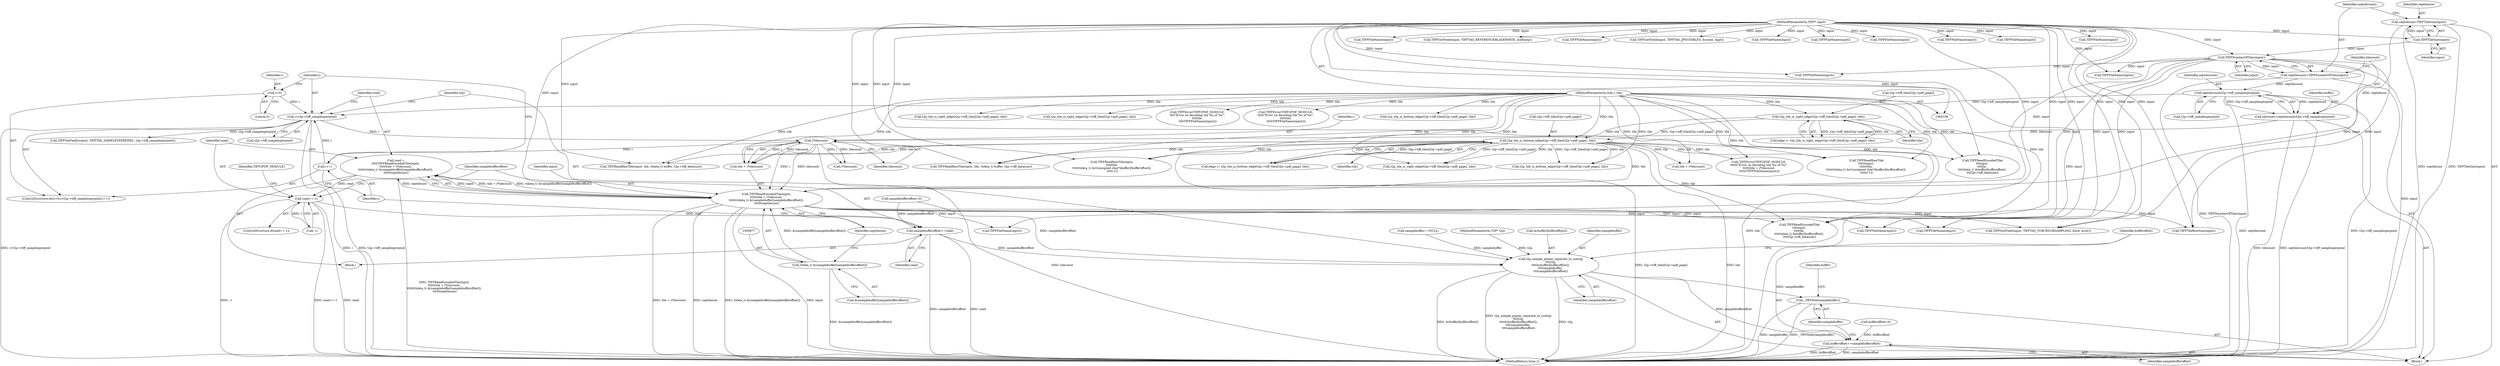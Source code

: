 digraph "0_libtiff_c7153361a4041260719b340f73f2f76@API" {
"1000867" [label="(Call,read = \n\t\t\t\t\tTIFFReadEncodedTile(input, \n\t\t\t\t\t\ttile + i*tilecount, \n\t\t\t\t\t\t(tdata_t) &(samplebuffer[samplebufferoffset]), \n\t\t\t\t\t\tseptilesize))"];
"1000869" [label="(Call,TIFFReadEncodedTile(input, \n\t\t\t\t\t\ttile + i*tilecount, \n\t\t\t\t\t\t(tdata_t) &(samplebuffer[samplebufferoffset]), \n\t\t\t\t\t\tseptilesize))"];
"1000783" [label="(Call,TIFFNumberOfTiles(input))"];
"1000779" [label="(Call,TIFFTileSize(input))"];
"1000110" [label="(MethodParameterIn,TIFF* input)"];
"1000185" [label="(Call,t2p_tile_is_bottom_edge(t2p->tiff_tiles[t2p->pdf_page], tile))"];
"1000174" [label="(Call,t2p_tile_is_right_edge(t2p->tiff_tiles[t2p->pdf_page], tile))"];
"1000112" [label="(MethodParameterIn,ttile_t tile)"];
"1000873" [label="(Call,i*tilecount)"];
"1000859" [label="(Call,i<t2p->tiff_samplesperpixel)"];
"1000856" [label="(Call,i=0)"];
"1000864" [label="(Call,i++)"];
"1000787" [label="(Call,septilecount/t2p->tiff_samplesperpixel)"];
"1000781" [label="(Call,septilecount=TIFFNumberOfTiles(input))"];
"1000785" [label="(Call,tilecount=septilecount/t2p->tiff_samplesperpixel)"];
"1000876" [label="(Call,(tdata_t) &(samplebuffer[samplebufferoffset]))"];
"1000777" [label="(Call,septilesize=TIFFTileSize(input))"];
"1000884" [label="(Call,read==-1)"];
"1000910" [label="(Call,samplebufferoffset+=read)"];
"1000913" [label="(Call,t2p_sample_planar_separate_to_contig(\n\t\t\t\tt2p,\n\t\t\t\t&(buffer[bufferoffset]),\n\t\t\t\tsamplebuffer, \n\t\t\t\tsamplebufferoffset))"];
"1000921" [label="(Call,bufferoffset+=samplebufferoffset)"];
"1000924" [label="(Call,_TIFFfree(samplebuffer))"];
"1000783" [label="(Call,TIFFNumberOfTiles(input))"];
"1000451" [label="(Call,t2p_tile_is_right_edge(t2p->tiff_tiles[t2p->pdf_page], tile))"];
"1000869" [label="(Call,TIFFReadEncodedTile(input, \n\t\t\t\t\t\ttile + i*tilecount, \n\t\t\t\t\t\t(tdata_t) &(samplebuffer[samplebufferoffset]), \n\t\t\t\t\t\tseptilesize))"];
"1001530" [label="(MethodReturn,tsize_t)"];
"1000782" [label="(Identifier,septilecount)"];
"1000870" [label="(Identifier,input)"];
"1000757" [label="(Call,TIFFFileName(input))"];
"1000952" [label="(Call,TIFFFileName(input))"];
"1000735" [label="(Call,TIFFReadEncodedTile(\n\t\t\tinput, \n\t\t\ttile, \n\t\t\t(tdata_t) &buffer[bufferoffset], \n\t\t\tt2p->tiff_datasize))"];
"1000897" [label="(Call,TIFFFileName(input))"];
"1000919" [label="(Identifier,samplebuffer)"];
"1000572" [label="(Call,TIFFFileName(input))"];
"1000912" [label="(Identifier,read)"];
"1000868" [label="(Identifier,read)"];
"1000784" [label="(Identifier,input)"];
"1001177" [label="(Call,TIFFSetField(output, TIFFTAG_SAMPLESPERPIXEL, t2p->tiff_samplesperpixel))"];
"1001185" [label="(Call,t2p_tile_is_right_edge(t2p->tiff_tiles[t2p->pdf_page], tile))"];
"1000776" [label="(Block,)"];
"1000867" [label="(Call,read = \n\t\t\t\t\tTIFFReadEncodedTile(input, \n\t\t\t\t\t\ttile + i*tilecount, \n\t\t\t\t\t\t(tdata_t) &(samplebuffer[samplebufferoffset]), \n\t\t\t\t\t\tseptilesize))"];
"1000861" [label="(Call,t2p->tiff_samplesperpixel)"];
"1000831" [label="(Call,samplebuffer==NULL)"];
"1000885" [label="(Identifier,read)"];
"1000876" [label="(Call,(tdata_t) &(samplebuffer[samplebufferoffset]))"];
"1000883" [label="(ControlStructure,if(read==-1))"];
"1000864" [label="(Call,i++)"];
"1000127" [label="(Call,bufferoffset=0)"];
"1000922" [label="(Identifier,bufferoffset)"];
"1000843" [label="(Call,TIFFFileName(input))"];
"1000852" [label="(Call,samplebufferoffset=0)"];
"1000186" [label="(Call,t2p->tiff_tiles[t2p->pdf_page])"];
"1001353" [label="(Call,TIFFGetField(input, TIFFTAG_REFERENCEBLACKWHITE, &xfloatp))"];
"1000913" [label="(Call,t2p_sample_planar_separate_to_contig(\n\t\t\t\tt2p,\n\t\t\t\t&(buffer[bufferoffset]),\n\t\t\t\tsamplebuffer, \n\t\t\t\tsamplebufferoffset))"];
"1000753" [label="(Call,TIFFError(TIFF2PDF_MODULE, \n\t\t\t\t\"Error on decoding tile %u of %s\", \n\t\t\t\ttile, \n\t\t\t\tTIFFFileName(input)))"];
"1000182" [label="(Identifier,tile)"];
"1000920" [label="(Identifier,samplebufferoffset)"];
"1000779" [label="(Call,TIFFTileSize(input))"];
"1000890" [label="(Identifier,TIFF2PDF_MODULE)"];
"1000871" [label="(Call,tile + i*tilecount)"];
"1000786" [label="(Identifier,tilecount)"];
"1000175" [label="(Call,t2p->tiff_tiles[t2p->pdf_page])"];
"1000295" [label="(Call,TIFFFileName(input))"];
"1000408" [label="(Call,t2p_tile_is_bottom_edge(t2p->tiff_tiles[t2p->pdf_page], tile))"];
"1001121" [label="(Call,t2p_tile_is_right_edge(t2p->tiff_tiles[t2p->pdf_page], tile))"];
"1000981" [label="(Call,TIFFError(TIFF2PDF_MODULE, \n\t\t\t\t\t\"Error on decoding tile %u of %s\", \n\t\t\t\t\ttile, \n\t\t\t\t\tTIFFFileName(input)))"];
"1000785" [label="(Call,tilecount=septilecount/t2p->tiff_samplesperpixel)"];
"1000856" [label="(Call,i=0)"];
"1000778" [label="(Identifier,septilesize)"];
"1000304" [label="(Call,TIFFReadRawTile(input, tile, (tdata_t) buffer, t2p->tiff_datasize))"];
"1000866" [label="(Block,)"];
"1000928" [label="(Identifier,buffer)"];
"1001224" [label="(Call,t2p_tile_is_bottom_edge(t2p->tiff_tiles[t2p->pdf_page], tile))"];
"1000781" [label="(Call,septilecount=TIFFNumberOfTiles(input))"];
"1000789" [label="(Call,t2p->tiff_samplesperpixel)"];
"1000583" [label="(Call,TIFFGetField(input, TIFFTAG_JPEGTABLES, &count, &jpt))"];
"1000914" [label="(Identifier,t2p)"];
"1000858" [label="(Literal,0)"];
"1000174" [label="(Call,t2p_tile_is_right_edge(t2p->tiff_tiles[t2p->pdf_page], tile))"];
"1000780" [label="(Identifier,input)"];
"1000925" [label="(Identifier,samplebuffer)"];
"1000777" [label="(Call,septilesize=TIFFTileSize(input))"];
"1000860" [label="(Identifier,i)"];
"1000884" [label="(Call,read==-1)"];
"1000110" [label="(MethodParameterIn,TIFF* input)"];
"1000788" [label="(Identifier,septilecount)"];
"1000911" [label="(Identifier,samplebufferoffset)"];
"1000923" [label="(Identifier,samplebufferoffset)"];
"1000385" [label="(Call,TIFFFileName(input))"];
"1000223" [label="(Call,TIFFFileName(input))"];
"1000232" [label="(Call,TIFFReadRawTile(input, tile, (tdata_t) buffer, t2p->tiff_datasize))"];
"1000878" [label="(Call,&(samplebuffer[samplebufferoffset]))"];
"1000985" [label="(Call,TIFFFileName(input))"];
"1000859" [label="(Call,i<t2p->tiff_samplesperpixel)"];
"1000892" [label="(Call,tile + i*tilecount)"];
"1000109" [label="(MethodParameterIn,T2P* t2p)"];
"1000874" [label="(Identifier,i)"];
"1000873" [label="(Call,i*tilecount)"];
"1000112" [label="(MethodParameterIn,ttile_t tile)"];
"1000865" [label="(Identifier,i)"];
"1000787" [label="(Call,septilecount/t2p->tiff_samplesperpixel)"];
"1000924" [label="(Call,_TIFFfree(samplebuffer))"];
"1000500" [label="(Call,TIFFReadRawTile(input, \n\t\t\t\t\ttile, \n\t\t\t\t\t(tdata_t) &(((unsigned char*)buffer)[bufferoffset]), \n\t\t\t\t\t-1))"];
"1000855" [label="(ControlStructure,for(i=0;i<t2p->tiff_samplesperpixel;i++))"];
"1000886" [label="(Call,-1)"];
"1000921" [label="(Call,bufferoffset+=samplebufferoffset)"];
"1001074" [label="(Call,TIFFFileName(input))"];
"1001328" [label="(Call,TIFFGetField(input, TIFFTAG_YCBCRSUBSAMPLING, &hor, &ver))"];
"1001134" [label="(Call,TIFFTileRowSize(input))"];
"1000894" [label="(Call,i*tilecount)"];
"1000857" [label="(Identifier,i)"];
"1000882" [label="(Identifier,septilesize)"];
"1000355" [label="(Call,TIFFFileName(input))"];
"1000183" [label="(Call,edge |= t2p_tile_is_bottom_edge(t2p->tiff_tiles[t2p->pdf_page], tile))"];
"1000793" [label="(Identifier,buffer)"];
"1000889" [label="(Call,TIFFError(TIFF2PDF_MODULE, \n\t\t\t\t\t\t\"Error on decoding tile %u of %s\", \n\t\t\t\t\t\ttile + i*tilecount, \n\t\t\t\t\t\tTIFFFileName(input)))"];
"1000875" [label="(Identifier,tilecount)"];
"1000185" [label="(Call,t2p_tile_is_bottom_edge(t2p->tiff_tiles[t2p->pdf_page], tile))"];
"1000910" [label="(Call,samplebufferoffset+=read)"];
"1000915" [label="(Call,&(buffer[bufferoffset]))"];
"1000635" [label="(Call,TIFFReadRawTile(\n\t\t\t\t\t\tinput, \n\t\t\t\t\t\ttile, \n\t\t\t\t\t\t(tdata_t) &(((unsigned char*)buffer)[bufferoffset]), \n\t\t\t\t\t\t-1))"];
"1000963" [label="(Call,TIFFReadEncodedTile(\n\t\t\t\tinput, \n\t\t\t\ttile, \n\t\t\t\t(tdata_t) &buffer[bufferoffset], \n\t\t\t\tt2p->tiff_datasize))"];
"1000193" [label="(Identifier,tile)"];
"1000724" [label="(Call,TIFFFileName(input))"];
"1000813" [label="(Call,TIFFFileName(input))"];
"1000172" [label="(Call,edge |= t2p_tile_is_right_edge(t2p->tiff_tiles[t2p->pdf_page], tile))"];
"1000867" -> "1000866"  [label="AST: "];
"1000867" -> "1000869"  [label="CFG: "];
"1000868" -> "1000867"  [label="AST: "];
"1000869" -> "1000867"  [label="AST: "];
"1000885" -> "1000867"  [label="CFG: "];
"1000867" -> "1001530"  [label="DDG: TIFFReadEncodedTile(input, \n\t\t\t\t\t\ttile + i*tilecount, \n\t\t\t\t\t\t(tdata_t) &(samplebuffer[samplebufferoffset]), \n\t\t\t\t\t\tseptilesize)"];
"1000869" -> "1000867"  [label="DDG: input"];
"1000869" -> "1000867"  [label="DDG: tile + i*tilecount"];
"1000869" -> "1000867"  [label="DDG: (tdata_t) &(samplebuffer[samplebufferoffset])"];
"1000869" -> "1000867"  [label="DDG: septilesize"];
"1000867" -> "1000884"  [label="DDG: read"];
"1000869" -> "1000882"  [label="CFG: "];
"1000870" -> "1000869"  [label="AST: "];
"1000871" -> "1000869"  [label="AST: "];
"1000876" -> "1000869"  [label="AST: "];
"1000882" -> "1000869"  [label="AST: "];
"1000869" -> "1001530"  [label="DDG: input"];
"1000869" -> "1001530"  [label="DDG: tile + i*tilecount"];
"1000869" -> "1001530"  [label="DDG: septilesize"];
"1000869" -> "1001530"  [label="DDG: (tdata_t) &(samplebuffer[samplebufferoffset])"];
"1000783" -> "1000869"  [label="DDG: input"];
"1000110" -> "1000869"  [label="DDG: input"];
"1000185" -> "1000869"  [label="DDG: tile"];
"1000112" -> "1000869"  [label="DDG: tile"];
"1000873" -> "1000869"  [label="DDG: i"];
"1000873" -> "1000869"  [label="DDG: tilecount"];
"1000876" -> "1000869"  [label="DDG: &(samplebuffer[samplebufferoffset])"];
"1000777" -> "1000869"  [label="DDG: septilesize"];
"1000869" -> "1000897"  [label="DDG: input"];
"1000869" -> "1000952"  [label="DDG: input"];
"1000869" -> "1000963"  [label="DDG: input"];
"1000869" -> "1001074"  [label="DDG: input"];
"1000869" -> "1001134"  [label="DDG: input"];
"1000869" -> "1001328"  [label="DDG: input"];
"1000783" -> "1000781"  [label="AST: "];
"1000783" -> "1000784"  [label="CFG: "];
"1000784" -> "1000783"  [label="AST: "];
"1000781" -> "1000783"  [label="CFG: "];
"1000783" -> "1001530"  [label="DDG: input"];
"1000783" -> "1000781"  [label="DDG: input"];
"1000779" -> "1000783"  [label="DDG: input"];
"1000110" -> "1000783"  [label="DDG: input"];
"1000783" -> "1000813"  [label="DDG: input"];
"1000783" -> "1000843"  [label="DDG: input"];
"1000783" -> "1000952"  [label="DDG: input"];
"1000783" -> "1000963"  [label="DDG: input"];
"1000783" -> "1001074"  [label="DDG: input"];
"1000783" -> "1001134"  [label="DDG: input"];
"1000783" -> "1001328"  [label="DDG: input"];
"1000779" -> "1000777"  [label="AST: "];
"1000779" -> "1000780"  [label="CFG: "];
"1000780" -> "1000779"  [label="AST: "];
"1000777" -> "1000779"  [label="CFG: "];
"1000779" -> "1000777"  [label="DDG: input"];
"1000110" -> "1000779"  [label="DDG: input"];
"1000110" -> "1000108"  [label="AST: "];
"1000110" -> "1001530"  [label="DDG: input"];
"1000110" -> "1000223"  [label="DDG: input"];
"1000110" -> "1000232"  [label="DDG: input"];
"1000110" -> "1000295"  [label="DDG: input"];
"1000110" -> "1000304"  [label="DDG: input"];
"1000110" -> "1000355"  [label="DDG: input"];
"1000110" -> "1000385"  [label="DDG: input"];
"1000110" -> "1000500"  [label="DDG: input"];
"1000110" -> "1000572"  [label="DDG: input"];
"1000110" -> "1000583"  [label="DDG: input"];
"1000110" -> "1000635"  [label="DDG: input"];
"1000110" -> "1000724"  [label="DDG: input"];
"1000110" -> "1000735"  [label="DDG: input"];
"1000110" -> "1000757"  [label="DDG: input"];
"1000110" -> "1000813"  [label="DDG: input"];
"1000110" -> "1000843"  [label="DDG: input"];
"1000110" -> "1000897"  [label="DDG: input"];
"1000110" -> "1000952"  [label="DDG: input"];
"1000110" -> "1000963"  [label="DDG: input"];
"1000110" -> "1000985"  [label="DDG: input"];
"1000110" -> "1001074"  [label="DDG: input"];
"1000110" -> "1001134"  [label="DDG: input"];
"1000110" -> "1001328"  [label="DDG: input"];
"1000110" -> "1001353"  [label="DDG: input"];
"1000185" -> "1000183"  [label="AST: "];
"1000185" -> "1000193"  [label="CFG: "];
"1000186" -> "1000185"  [label="AST: "];
"1000193" -> "1000185"  [label="AST: "];
"1000183" -> "1000185"  [label="CFG: "];
"1000185" -> "1001530"  [label="DDG: t2p->tiff_tiles[t2p->pdf_page]"];
"1000185" -> "1001530"  [label="DDG: tile"];
"1000185" -> "1000183"  [label="DDG: t2p->tiff_tiles[t2p->pdf_page]"];
"1000185" -> "1000183"  [label="DDG: tile"];
"1000174" -> "1000185"  [label="DDG: t2p->tiff_tiles[t2p->pdf_page]"];
"1000174" -> "1000185"  [label="DDG: tile"];
"1000112" -> "1000185"  [label="DDG: tile"];
"1000185" -> "1000232"  [label="DDG: tile"];
"1000185" -> "1000304"  [label="DDG: tile"];
"1000185" -> "1000408"  [label="DDG: t2p->tiff_tiles[t2p->pdf_page]"];
"1000185" -> "1000408"  [label="DDG: tile"];
"1000185" -> "1000500"  [label="DDG: tile"];
"1000185" -> "1000635"  [label="DDG: tile"];
"1000185" -> "1000735"  [label="DDG: tile"];
"1000185" -> "1000871"  [label="DDG: tile"];
"1000185" -> "1000889"  [label="DDG: tile"];
"1000185" -> "1000892"  [label="DDG: tile"];
"1000185" -> "1000963"  [label="DDG: tile"];
"1000185" -> "1001121"  [label="DDG: t2p->tiff_tiles[t2p->pdf_page]"];
"1000185" -> "1001121"  [label="DDG: tile"];
"1000174" -> "1000172"  [label="AST: "];
"1000174" -> "1000182"  [label="CFG: "];
"1000175" -> "1000174"  [label="AST: "];
"1000182" -> "1000174"  [label="AST: "];
"1000172" -> "1000174"  [label="CFG: "];
"1000174" -> "1000172"  [label="DDG: t2p->tiff_tiles[t2p->pdf_page]"];
"1000174" -> "1000172"  [label="DDG: tile"];
"1000112" -> "1000174"  [label="DDG: tile"];
"1000112" -> "1000108"  [label="AST: "];
"1000112" -> "1001530"  [label="DDG: tile"];
"1000112" -> "1000232"  [label="DDG: tile"];
"1000112" -> "1000304"  [label="DDG: tile"];
"1000112" -> "1000408"  [label="DDG: tile"];
"1000112" -> "1000451"  [label="DDG: tile"];
"1000112" -> "1000500"  [label="DDG: tile"];
"1000112" -> "1000635"  [label="DDG: tile"];
"1000112" -> "1000735"  [label="DDG: tile"];
"1000112" -> "1000753"  [label="DDG: tile"];
"1000112" -> "1000871"  [label="DDG: tile"];
"1000112" -> "1000889"  [label="DDG: tile"];
"1000112" -> "1000892"  [label="DDG: tile"];
"1000112" -> "1000963"  [label="DDG: tile"];
"1000112" -> "1000981"  [label="DDG: tile"];
"1000112" -> "1001121"  [label="DDG: tile"];
"1000112" -> "1001185"  [label="DDG: tile"];
"1000112" -> "1001224"  [label="DDG: tile"];
"1000873" -> "1000871"  [label="AST: "];
"1000873" -> "1000875"  [label="CFG: "];
"1000874" -> "1000873"  [label="AST: "];
"1000875" -> "1000873"  [label="AST: "];
"1000871" -> "1000873"  [label="CFG: "];
"1000873" -> "1001530"  [label="DDG: tilecount"];
"1000873" -> "1000864"  [label="DDG: i"];
"1000873" -> "1000871"  [label="DDG: i"];
"1000873" -> "1000871"  [label="DDG: tilecount"];
"1000859" -> "1000873"  [label="DDG: i"];
"1000785" -> "1000873"  [label="DDG: tilecount"];
"1000873" -> "1000894"  [label="DDG: i"];
"1000873" -> "1000894"  [label="DDG: tilecount"];
"1000859" -> "1000855"  [label="AST: "];
"1000859" -> "1000861"  [label="CFG: "];
"1000860" -> "1000859"  [label="AST: "];
"1000861" -> "1000859"  [label="AST: "];
"1000868" -> "1000859"  [label="CFG: "];
"1000914" -> "1000859"  [label="CFG: "];
"1000859" -> "1001530"  [label="DDG: i<t2p->tiff_samplesperpixel"];
"1000859" -> "1001530"  [label="DDG: i"];
"1000859" -> "1001530"  [label="DDG: t2p->tiff_samplesperpixel"];
"1000856" -> "1000859"  [label="DDG: i"];
"1000864" -> "1000859"  [label="DDG: i"];
"1000787" -> "1000859"  [label="DDG: t2p->tiff_samplesperpixel"];
"1000859" -> "1001177"  [label="DDG: t2p->tiff_samplesperpixel"];
"1000856" -> "1000855"  [label="AST: "];
"1000856" -> "1000858"  [label="CFG: "];
"1000857" -> "1000856"  [label="AST: "];
"1000858" -> "1000856"  [label="AST: "];
"1000860" -> "1000856"  [label="CFG: "];
"1000864" -> "1000855"  [label="AST: "];
"1000864" -> "1000865"  [label="CFG: "];
"1000865" -> "1000864"  [label="AST: "];
"1000860" -> "1000864"  [label="CFG: "];
"1000787" -> "1000785"  [label="AST: "];
"1000787" -> "1000789"  [label="CFG: "];
"1000788" -> "1000787"  [label="AST: "];
"1000789" -> "1000787"  [label="AST: "];
"1000785" -> "1000787"  [label="CFG: "];
"1000787" -> "1001530"  [label="DDG: t2p->tiff_samplesperpixel"];
"1000787" -> "1001530"  [label="DDG: septilecount"];
"1000787" -> "1000785"  [label="DDG: septilecount"];
"1000787" -> "1000785"  [label="DDG: t2p->tiff_samplesperpixel"];
"1000781" -> "1000787"  [label="DDG: septilecount"];
"1000781" -> "1000776"  [label="AST: "];
"1000782" -> "1000781"  [label="AST: "];
"1000786" -> "1000781"  [label="CFG: "];
"1000781" -> "1001530"  [label="DDG: TIFFNumberOfTiles(input)"];
"1000785" -> "1000776"  [label="AST: "];
"1000786" -> "1000785"  [label="AST: "];
"1000793" -> "1000785"  [label="CFG: "];
"1000785" -> "1001530"  [label="DDG: tilecount"];
"1000785" -> "1001530"  [label="DDG: septilecount/t2p->tiff_samplesperpixel"];
"1000876" -> "1000878"  [label="CFG: "];
"1000877" -> "1000876"  [label="AST: "];
"1000878" -> "1000876"  [label="AST: "];
"1000882" -> "1000876"  [label="CFG: "];
"1000876" -> "1001530"  [label="DDG: &(samplebuffer[samplebufferoffset])"];
"1000777" -> "1000776"  [label="AST: "];
"1000778" -> "1000777"  [label="AST: "];
"1000782" -> "1000777"  [label="CFG: "];
"1000777" -> "1001530"  [label="DDG: septilesize"];
"1000777" -> "1001530"  [label="DDG: TIFFTileSize(input)"];
"1000884" -> "1000883"  [label="AST: "];
"1000884" -> "1000886"  [label="CFG: "];
"1000885" -> "1000884"  [label="AST: "];
"1000886" -> "1000884"  [label="AST: "];
"1000890" -> "1000884"  [label="CFG: "];
"1000911" -> "1000884"  [label="CFG: "];
"1000884" -> "1001530"  [label="DDG: read==-1"];
"1000884" -> "1001530"  [label="DDG: read"];
"1000884" -> "1001530"  [label="DDG: -1"];
"1000886" -> "1000884"  [label="DDG: 1"];
"1000884" -> "1000910"  [label="DDG: read"];
"1000910" -> "1000866"  [label="AST: "];
"1000910" -> "1000912"  [label="CFG: "];
"1000911" -> "1000910"  [label="AST: "];
"1000912" -> "1000910"  [label="AST: "];
"1000865" -> "1000910"  [label="CFG: "];
"1000910" -> "1001530"  [label="DDG: samplebufferoffset"];
"1000910" -> "1001530"  [label="DDG: read"];
"1000852" -> "1000910"  [label="DDG: samplebufferoffset"];
"1000910" -> "1000913"  [label="DDG: samplebufferoffset"];
"1000913" -> "1000776"  [label="AST: "];
"1000913" -> "1000920"  [label="CFG: "];
"1000914" -> "1000913"  [label="AST: "];
"1000915" -> "1000913"  [label="AST: "];
"1000919" -> "1000913"  [label="AST: "];
"1000920" -> "1000913"  [label="AST: "];
"1000922" -> "1000913"  [label="CFG: "];
"1000913" -> "1001530"  [label="DDG: t2p"];
"1000913" -> "1001530"  [label="DDG: &(buffer[bufferoffset])"];
"1000913" -> "1001530"  [label="DDG: t2p_sample_planar_separate_to_contig(\n\t\t\t\tt2p,\n\t\t\t\t&(buffer[bufferoffset]),\n\t\t\t\tsamplebuffer, \n\t\t\t\tsamplebufferoffset)"];
"1000109" -> "1000913"  [label="DDG: t2p"];
"1000831" -> "1000913"  [label="DDG: samplebuffer"];
"1000852" -> "1000913"  [label="DDG: samplebufferoffset"];
"1000913" -> "1000921"  [label="DDG: samplebufferoffset"];
"1000913" -> "1000924"  [label="DDG: samplebuffer"];
"1000921" -> "1000776"  [label="AST: "];
"1000921" -> "1000923"  [label="CFG: "];
"1000922" -> "1000921"  [label="AST: "];
"1000923" -> "1000921"  [label="AST: "];
"1000925" -> "1000921"  [label="CFG: "];
"1000921" -> "1001530"  [label="DDG: samplebufferoffset"];
"1000921" -> "1001530"  [label="DDG: bufferoffset"];
"1000127" -> "1000921"  [label="DDG: bufferoffset"];
"1000924" -> "1000776"  [label="AST: "];
"1000924" -> "1000925"  [label="CFG: "];
"1000925" -> "1000924"  [label="AST: "];
"1000928" -> "1000924"  [label="CFG: "];
"1000924" -> "1001530"  [label="DDG: samplebuffer"];
"1000924" -> "1001530"  [label="DDG: _TIFFfree(samplebuffer)"];
}
